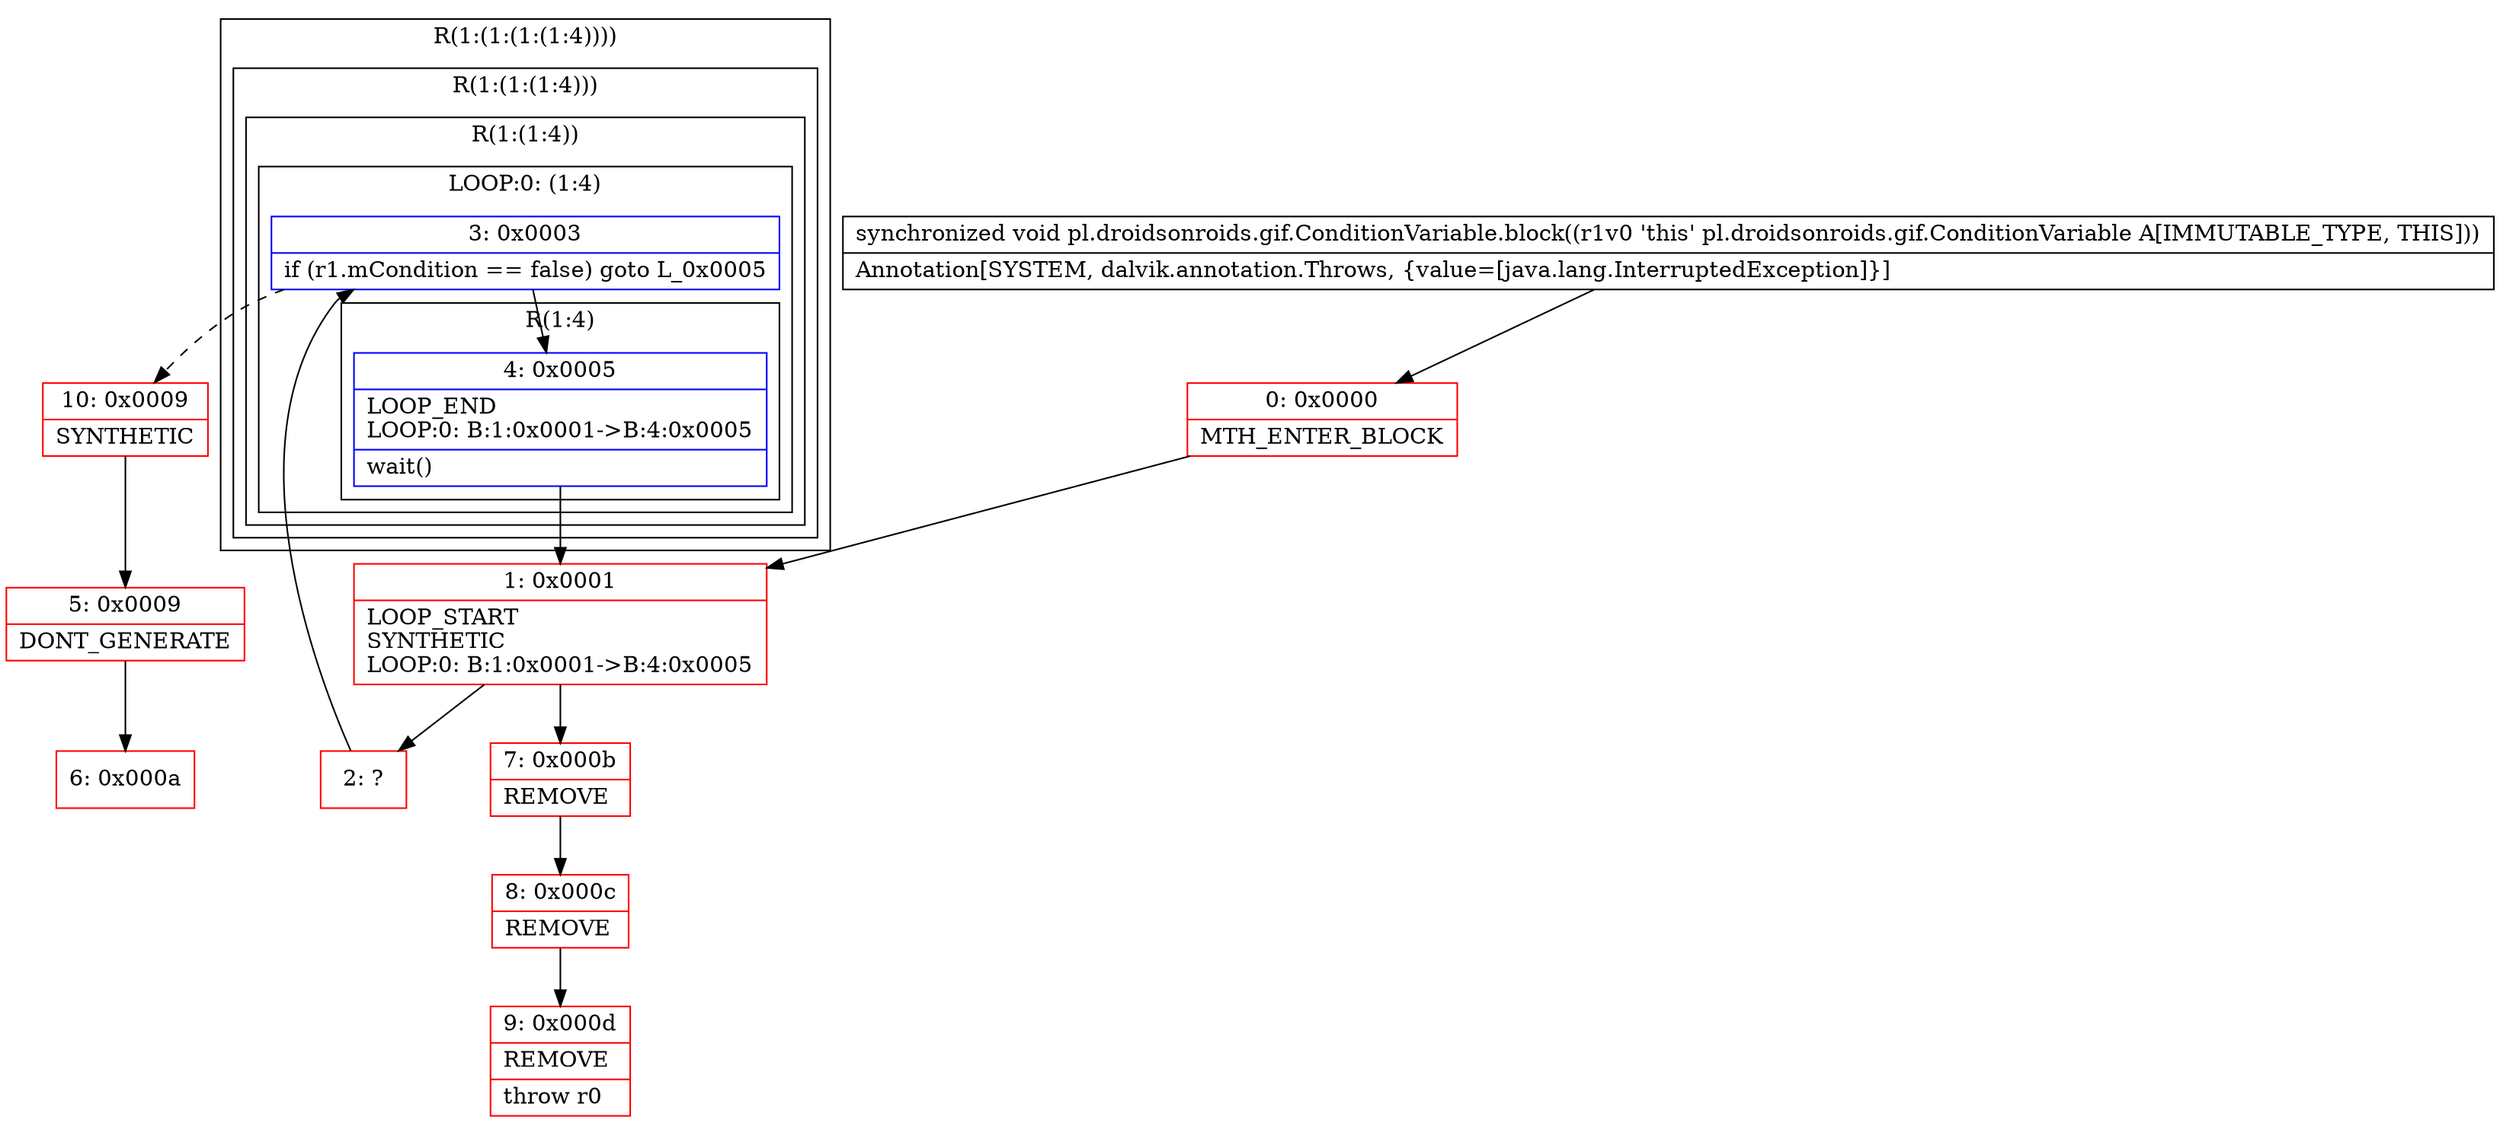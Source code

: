 digraph "CFG forpl.droidsonroids.gif.ConditionVariable.block()V" {
subgraph cluster_Region_736993519 {
label = "R(1:(1:(1:(1:4))))";
node [shape=record,color=blue];
subgraph cluster_Region_1432731814 {
label = "R(1:(1:(1:4)))";
node [shape=record,color=blue];
subgraph cluster_Region_653312970 {
label = "R(1:(1:4))";
node [shape=record,color=blue];
subgraph cluster_LoopRegion_939739700 {
label = "LOOP:0: (1:4)";
node [shape=record,color=blue];
Node_3 [shape=record,label="{3\:\ 0x0003|if (r1.mCondition == false) goto L_0x0005\l}"];
subgraph cluster_Region_2125426435 {
label = "R(1:4)";
node [shape=record,color=blue];
Node_4 [shape=record,label="{4\:\ 0x0005|LOOP_END\lLOOP:0: B:1:0x0001\-\>B:4:0x0005\l|wait()\l}"];
}
}
}
}
}
Node_0 [shape=record,color=red,label="{0\:\ 0x0000|MTH_ENTER_BLOCK\l}"];
Node_1 [shape=record,color=red,label="{1\:\ 0x0001|LOOP_START\lSYNTHETIC\lLOOP:0: B:1:0x0001\-\>B:4:0x0005\l}"];
Node_2 [shape=record,color=red,label="{2\:\ ?}"];
Node_5 [shape=record,color=red,label="{5\:\ 0x0009|DONT_GENERATE\l}"];
Node_6 [shape=record,color=red,label="{6\:\ 0x000a}"];
Node_7 [shape=record,color=red,label="{7\:\ 0x000b|REMOVE\l}"];
Node_8 [shape=record,color=red,label="{8\:\ 0x000c|REMOVE\l}"];
Node_9 [shape=record,color=red,label="{9\:\ 0x000d|REMOVE\l|throw r0\l}"];
Node_10 [shape=record,color=red,label="{10\:\ 0x0009|SYNTHETIC\l}"];
MethodNode[shape=record,label="{synchronized void pl.droidsonroids.gif.ConditionVariable.block((r1v0 'this' pl.droidsonroids.gif.ConditionVariable A[IMMUTABLE_TYPE, THIS]))  | Annotation[SYSTEM, dalvik.annotation.Throws, \{value=[java.lang.InterruptedException]\}]\l}"];
MethodNode -> Node_0;
Node_3 -> Node_4;
Node_3 -> Node_10[style=dashed];
Node_4 -> Node_1;
Node_0 -> Node_1;
Node_1 -> Node_2;
Node_1 -> Node_7;
Node_2 -> Node_3;
Node_5 -> Node_6;
Node_7 -> Node_8;
Node_8 -> Node_9;
Node_10 -> Node_5;
}

